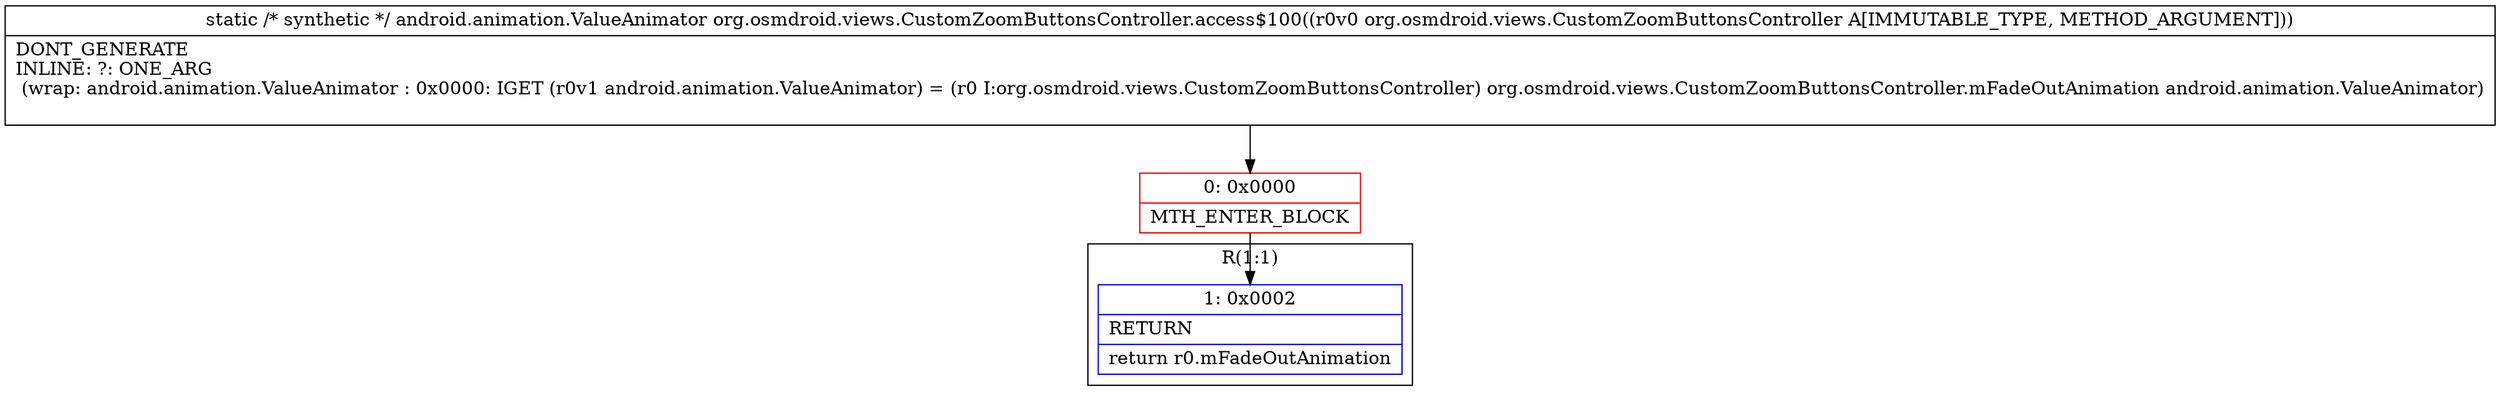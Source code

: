 digraph "CFG fororg.osmdroid.views.CustomZoomButtonsController.access$100(Lorg\/osmdroid\/views\/CustomZoomButtonsController;)Landroid\/animation\/ValueAnimator;" {
subgraph cluster_Region_1632503062 {
label = "R(1:1)";
node [shape=record,color=blue];
Node_1 [shape=record,label="{1\:\ 0x0002|RETURN\l|return r0.mFadeOutAnimation\l}"];
}
Node_0 [shape=record,color=red,label="{0\:\ 0x0000|MTH_ENTER_BLOCK\l}"];
MethodNode[shape=record,label="{static \/* synthetic *\/ android.animation.ValueAnimator org.osmdroid.views.CustomZoomButtonsController.access$100((r0v0 org.osmdroid.views.CustomZoomButtonsController A[IMMUTABLE_TYPE, METHOD_ARGUMENT]))  | DONT_GENERATE\lINLINE: ?: ONE_ARG  \l  (wrap: android.animation.ValueAnimator : 0x0000: IGET  (r0v1 android.animation.ValueAnimator) = (r0 I:org.osmdroid.views.CustomZoomButtonsController) org.osmdroid.views.CustomZoomButtonsController.mFadeOutAnimation android.animation.ValueAnimator)\l\l}"];
MethodNode -> Node_0;
Node_0 -> Node_1;
}

